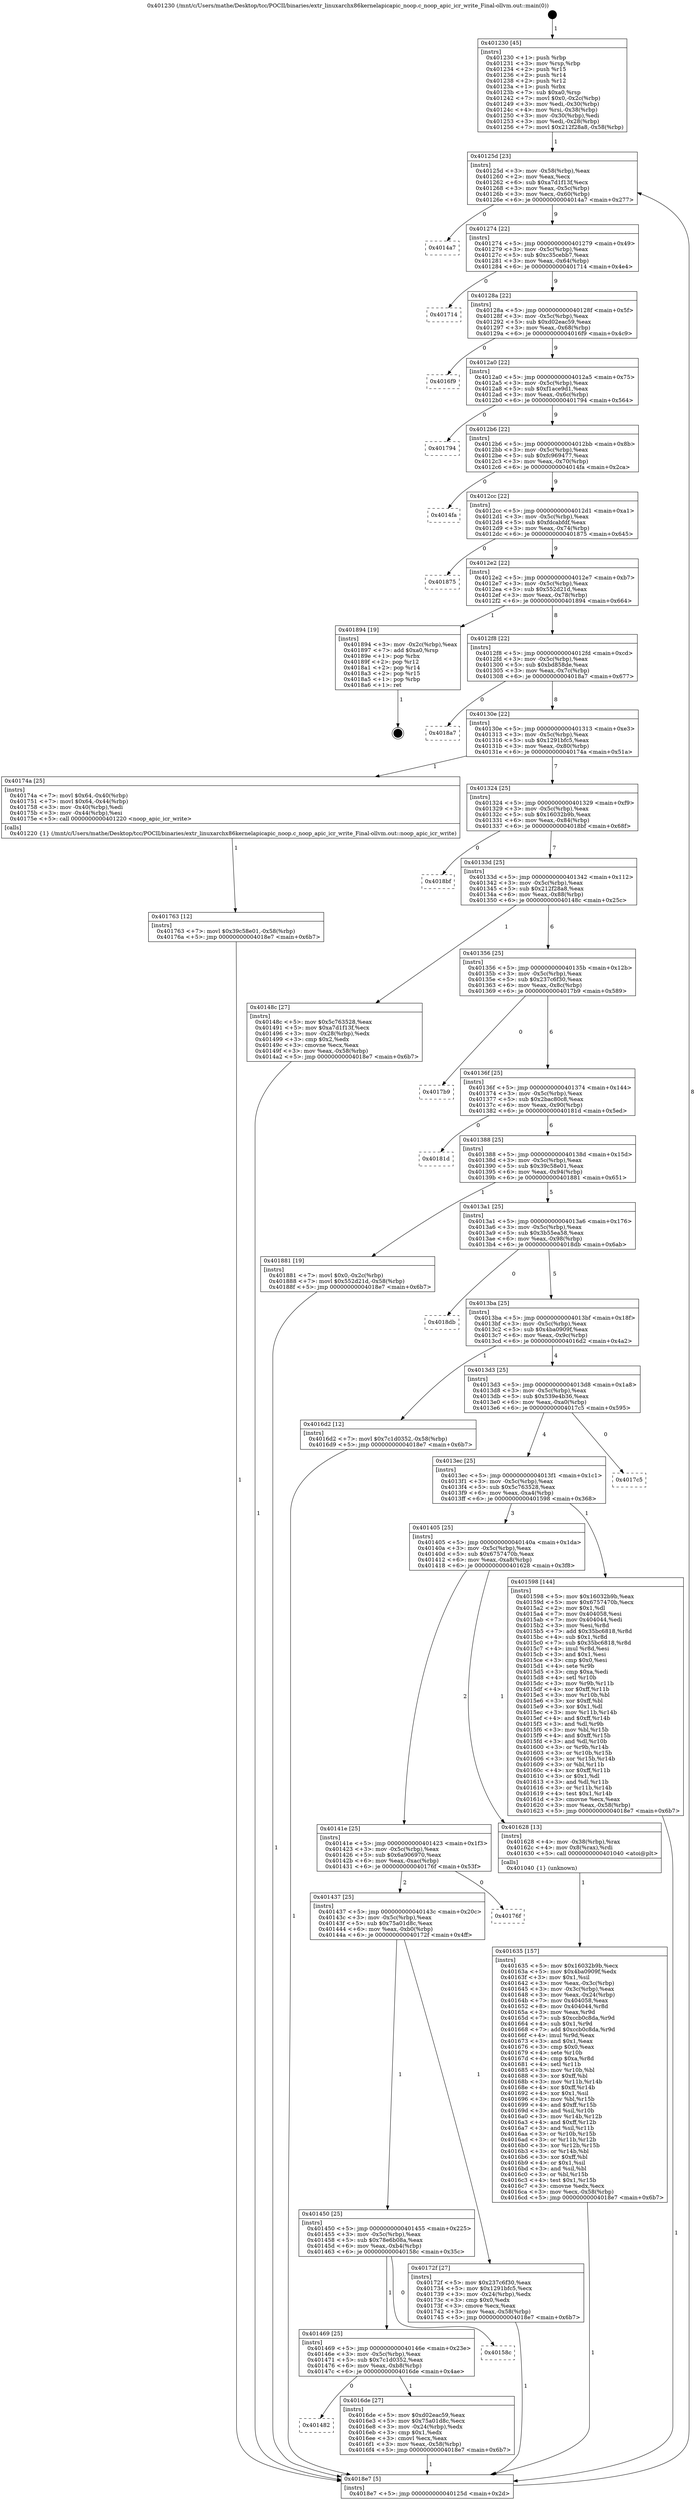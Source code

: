 digraph "0x401230" {
  label = "0x401230 (/mnt/c/Users/mathe/Desktop/tcc/POCII/binaries/extr_linuxarchx86kernelapicapic_noop.c_noop_apic_icr_write_Final-ollvm.out::main(0))"
  labelloc = "t"
  node[shape=record]

  Entry [label="",width=0.3,height=0.3,shape=circle,fillcolor=black,style=filled]
  "0x40125d" [label="{
     0x40125d [23]\l
     | [instrs]\l
     &nbsp;&nbsp;0x40125d \<+3\>: mov -0x58(%rbp),%eax\l
     &nbsp;&nbsp;0x401260 \<+2\>: mov %eax,%ecx\l
     &nbsp;&nbsp;0x401262 \<+6\>: sub $0xa7d1f13f,%ecx\l
     &nbsp;&nbsp;0x401268 \<+3\>: mov %eax,-0x5c(%rbp)\l
     &nbsp;&nbsp;0x40126b \<+3\>: mov %ecx,-0x60(%rbp)\l
     &nbsp;&nbsp;0x40126e \<+6\>: je 00000000004014a7 \<main+0x277\>\l
  }"]
  "0x4014a7" [label="{
     0x4014a7\l
  }", style=dashed]
  "0x401274" [label="{
     0x401274 [22]\l
     | [instrs]\l
     &nbsp;&nbsp;0x401274 \<+5\>: jmp 0000000000401279 \<main+0x49\>\l
     &nbsp;&nbsp;0x401279 \<+3\>: mov -0x5c(%rbp),%eax\l
     &nbsp;&nbsp;0x40127c \<+5\>: sub $0xc35cebb7,%eax\l
     &nbsp;&nbsp;0x401281 \<+3\>: mov %eax,-0x64(%rbp)\l
     &nbsp;&nbsp;0x401284 \<+6\>: je 0000000000401714 \<main+0x4e4\>\l
  }"]
  Exit [label="",width=0.3,height=0.3,shape=circle,fillcolor=black,style=filled,peripheries=2]
  "0x401714" [label="{
     0x401714\l
  }", style=dashed]
  "0x40128a" [label="{
     0x40128a [22]\l
     | [instrs]\l
     &nbsp;&nbsp;0x40128a \<+5\>: jmp 000000000040128f \<main+0x5f\>\l
     &nbsp;&nbsp;0x40128f \<+3\>: mov -0x5c(%rbp),%eax\l
     &nbsp;&nbsp;0x401292 \<+5\>: sub $0xd02eac59,%eax\l
     &nbsp;&nbsp;0x401297 \<+3\>: mov %eax,-0x68(%rbp)\l
     &nbsp;&nbsp;0x40129a \<+6\>: je 00000000004016f9 \<main+0x4c9\>\l
  }"]
  "0x401763" [label="{
     0x401763 [12]\l
     | [instrs]\l
     &nbsp;&nbsp;0x401763 \<+7\>: movl $0x39c58e01,-0x58(%rbp)\l
     &nbsp;&nbsp;0x40176a \<+5\>: jmp 00000000004018e7 \<main+0x6b7\>\l
  }"]
  "0x4016f9" [label="{
     0x4016f9\l
  }", style=dashed]
  "0x4012a0" [label="{
     0x4012a0 [22]\l
     | [instrs]\l
     &nbsp;&nbsp;0x4012a0 \<+5\>: jmp 00000000004012a5 \<main+0x75\>\l
     &nbsp;&nbsp;0x4012a5 \<+3\>: mov -0x5c(%rbp),%eax\l
     &nbsp;&nbsp;0x4012a8 \<+5\>: sub $0xf1ace9d1,%eax\l
     &nbsp;&nbsp;0x4012ad \<+3\>: mov %eax,-0x6c(%rbp)\l
     &nbsp;&nbsp;0x4012b0 \<+6\>: je 0000000000401794 \<main+0x564\>\l
  }"]
  "0x401482" [label="{
     0x401482\l
  }", style=dashed]
  "0x401794" [label="{
     0x401794\l
  }", style=dashed]
  "0x4012b6" [label="{
     0x4012b6 [22]\l
     | [instrs]\l
     &nbsp;&nbsp;0x4012b6 \<+5\>: jmp 00000000004012bb \<main+0x8b\>\l
     &nbsp;&nbsp;0x4012bb \<+3\>: mov -0x5c(%rbp),%eax\l
     &nbsp;&nbsp;0x4012be \<+5\>: sub $0xfc969477,%eax\l
     &nbsp;&nbsp;0x4012c3 \<+3\>: mov %eax,-0x70(%rbp)\l
     &nbsp;&nbsp;0x4012c6 \<+6\>: je 00000000004014fa \<main+0x2ca\>\l
  }"]
  "0x4016de" [label="{
     0x4016de [27]\l
     | [instrs]\l
     &nbsp;&nbsp;0x4016de \<+5\>: mov $0xd02eac59,%eax\l
     &nbsp;&nbsp;0x4016e3 \<+5\>: mov $0x75a01d8c,%ecx\l
     &nbsp;&nbsp;0x4016e8 \<+3\>: mov -0x24(%rbp),%edx\l
     &nbsp;&nbsp;0x4016eb \<+3\>: cmp $0x1,%edx\l
     &nbsp;&nbsp;0x4016ee \<+3\>: cmovl %ecx,%eax\l
     &nbsp;&nbsp;0x4016f1 \<+3\>: mov %eax,-0x58(%rbp)\l
     &nbsp;&nbsp;0x4016f4 \<+5\>: jmp 00000000004018e7 \<main+0x6b7\>\l
  }"]
  "0x4014fa" [label="{
     0x4014fa\l
  }", style=dashed]
  "0x4012cc" [label="{
     0x4012cc [22]\l
     | [instrs]\l
     &nbsp;&nbsp;0x4012cc \<+5\>: jmp 00000000004012d1 \<main+0xa1\>\l
     &nbsp;&nbsp;0x4012d1 \<+3\>: mov -0x5c(%rbp),%eax\l
     &nbsp;&nbsp;0x4012d4 \<+5\>: sub $0xfdcabfdf,%eax\l
     &nbsp;&nbsp;0x4012d9 \<+3\>: mov %eax,-0x74(%rbp)\l
     &nbsp;&nbsp;0x4012dc \<+6\>: je 0000000000401875 \<main+0x645\>\l
  }"]
  "0x401469" [label="{
     0x401469 [25]\l
     | [instrs]\l
     &nbsp;&nbsp;0x401469 \<+5\>: jmp 000000000040146e \<main+0x23e\>\l
     &nbsp;&nbsp;0x40146e \<+3\>: mov -0x5c(%rbp),%eax\l
     &nbsp;&nbsp;0x401471 \<+5\>: sub $0x7c1d0352,%eax\l
     &nbsp;&nbsp;0x401476 \<+6\>: mov %eax,-0xb8(%rbp)\l
     &nbsp;&nbsp;0x40147c \<+6\>: je 00000000004016de \<main+0x4ae\>\l
  }"]
  "0x401875" [label="{
     0x401875\l
  }", style=dashed]
  "0x4012e2" [label="{
     0x4012e2 [22]\l
     | [instrs]\l
     &nbsp;&nbsp;0x4012e2 \<+5\>: jmp 00000000004012e7 \<main+0xb7\>\l
     &nbsp;&nbsp;0x4012e7 \<+3\>: mov -0x5c(%rbp),%eax\l
     &nbsp;&nbsp;0x4012ea \<+5\>: sub $0x552d21d,%eax\l
     &nbsp;&nbsp;0x4012ef \<+3\>: mov %eax,-0x78(%rbp)\l
     &nbsp;&nbsp;0x4012f2 \<+6\>: je 0000000000401894 \<main+0x664\>\l
  }"]
  "0x40158c" [label="{
     0x40158c\l
  }", style=dashed]
  "0x401894" [label="{
     0x401894 [19]\l
     | [instrs]\l
     &nbsp;&nbsp;0x401894 \<+3\>: mov -0x2c(%rbp),%eax\l
     &nbsp;&nbsp;0x401897 \<+7\>: add $0xa0,%rsp\l
     &nbsp;&nbsp;0x40189e \<+1\>: pop %rbx\l
     &nbsp;&nbsp;0x40189f \<+2\>: pop %r12\l
     &nbsp;&nbsp;0x4018a1 \<+2\>: pop %r14\l
     &nbsp;&nbsp;0x4018a3 \<+2\>: pop %r15\l
     &nbsp;&nbsp;0x4018a5 \<+1\>: pop %rbp\l
     &nbsp;&nbsp;0x4018a6 \<+1\>: ret\l
  }"]
  "0x4012f8" [label="{
     0x4012f8 [22]\l
     | [instrs]\l
     &nbsp;&nbsp;0x4012f8 \<+5\>: jmp 00000000004012fd \<main+0xcd\>\l
     &nbsp;&nbsp;0x4012fd \<+3\>: mov -0x5c(%rbp),%eax\l
     &nbsp;&nbsp;0x401300 \<+5\>: sub $0xbd858de,%eax\l
     &nbsp;&nbsp;0x401305 \<+3\>: mov %eax,-0x7c(%rbp)\l
     &nbsp;&nbsp;0x401308 \<+6\>: je 00000000004018a7 \<main+0x677\>\l
  }"]
  "0x401450" [label="{
     0x401450 [25]\l
     | [instrs]\l
     &nbsp;&nbsp;0x401450 \<+5\>: jmp 0000000000401455 \<main+0x225\>\l
     &nbsp;&nbsp;0x401455 \<+3\>: mov -0x5c(%rbp),%eax\l
     &nbsp;&nbsp;0x401458 \<+5\>: sub $0x78e6b08a,%eax\l
     &nbsp;&nbsp;0x40145d \<+6\>: mov %eax,-0xb4(%rbp)\l
     &nbsp;&nbsp;0x401463 \<+6\>: je 000000000040158c \<main+0x35c\>\l
  }"]
  "0x4018a7" [label="{
     0x4018a7\l
  }", style=dashed]
  "0x40130e" [label="{
     0x40130e [22]\l
     | [instrs]\l
     &nbsp;&nbsp;0x40130e \<+5\>: jmp 0000000000401313 \<main+0xe3\>\l
     &nbsp;&nbsp;0x401313 \<+3\>: mov -0x5c(%rbp),%eax\l
     &nbsp;&nbsp;0x401316 \<+5\>: sub $0x1291bfc5,%eax\l
     &nbsp;&nbsp;0x40131b \<+3\>: mov %eax,-0x80(%rbp)\l
     &nbsp;&nbsp;0x40131e \<+6\>: je 000000000040174a \<main+0x51a\>\l
  }"]
  "0x40172f" [label="{
     0x40172f [27]\l
     | [instrs]\l
     &nbsp;&nbsp;0x40172f \<+5\>: mov $0x237c6f30,%eax\l
     &nbsp;&nbsp;0x401734 \<+5\>: mov $0x1291bfc5,%ecx\l
     &nbsp;&nbsp;0x401739 \<+3\>: mov -0x24(%rbp),%edx\l
     &nbsp;&nbsp;0x40173c \<+3\>: cmp $0x0,%edx\l
     &nbsp;&nbsp;0x40173f \<+3\>: cmove %ecx,%eax\l
     &nbsp;&nbsp;0x401742 \<+3\>: mov %eax,-0x58(%rbp)\l
     &nbsp;&nbsp;0x401745 \<+5\>: jmp 00000000004018e7 \<main+0x6b7\>\l
  }"]
  "0x40174a" [label="{
     0x40174a [25]\l
     | [instrs]\l
     &nbsp;&nbsp;0x40174a \<+7\>: movl $0x64,-0x40(%rbp)\l
     &nbsp;&nbsp;0x401751 \<+7\>: movl $0x64,-0x44(%rbp)\l
     &nbsp;&nbsp;0x401758 \<+3\>: mov -0x40(%rbp),%edi\l
     &nbsp;&nbsp;0x40175b \<+3\>: mov -0x44(%rbp),%esi\l
     &nbsp;&nbsp;0x40175e \<+5\>: call 0000000000401220 \<noop_apic_icr_write\>\l
     | [calls]\l
     &nbsp;&nbsp;0x401220 \{1\} (/mnt/c/Users/mathe/Desktop/tcc/POCII/binaries/extr_linuxarchx86kernelapicapic_noop.c_noop_apic_icr_write_Final-ollvm.out::noop_apic_icr_write)\l
  }"]
  "0x401324" [label="{
     0x401324 [25]\l
     | [instrs]\l
     &nbsp;&nbsp;0x401324 \<+5\>: jmp 0000000000401329 \<main+0xf9\>\l
     &nbsp;&nbsp;0x401329 \<+3\>: mov -0x5c(%rbp),%eax\l
     &nbsp;&nbsp;0x40132c \<+5\>: sub $0x16032b9b,%eax\l
     &nbsp;&nbsp;0x401331 \<+6\>: mov %eax,-0x84(%rbp)\l
     &nbsp;&nbsp;0x401337 \<+6\>: je 00000000004018bf \<main+0x68f\>\l
  }"]
  "0x401437" [label="{
     0x401437 [25]\l
     | [instrs]\l
     &nbsp;&nbsp;0x401437 \<+5\>: jmp 000000000040143c \<main+0x20c\>\l
     &nbsp;&nbsp;0x40143c \<+3\>: mov -0x5c(%rbp),%eax\l
     &nbsp;&nbsp;0x40143f \<+5\>: sub $0x75a01d8c,%eax\l
     &nbsp;&nbsp;0x401444 \<+6\>: mov %eax,-0xb0(%rbp)\l
     &nbsp;&nbsp;0x40144a \<+6\>: je 000000000040172f \<main+0x4ff\>\l
  }"]
  "0x4018bf" [label="{
     0x4018bf\l
  }", style=dashed]
  "0x40133d" [label="{
     0x40133d [25]\l
     | [instrs]\l
     &nbsp;&nbsp;0x40133d \<+5\>: jmp 0000000000401342 \<main+0x112\>\l
     &nbsp;&nbsp;0x401342 \<+3\>: mov -0x5c(%rbp),%eax\l
     &nbsp;&nbsp;0x401345 \<+5\>: sub $0x212f28a8,%eax\l
     &nbsp;&nbsp;0x40134a \<+6\>: mov %eax,-0x88(%rbp)\l
     &nbsp;&nbsp;0x401350 \<+6\>: je 000000000040148c \<main+0x25c\>\l
  }"]
  "0x40176f" [label="{
     0x40176f\l
  }", style=dashed]
  "0x40148c" [label="{
     0x40148c [27]\l
     | [instrs]\l
     &nbsp;&nbsp;0x40148c \<+5\>: mov $0x5c763528,%eax\l
     &nbsp;&nbsp;0x401491 \<+5\>: mov $0xa7d1f13f,%ecx\l
     &nbsp;&nbsp;0x401496 \<+3\>: mov -0x28(%rbp),%edx\l
     &nbsp;&nbsp;0x401499 \<+3\>: cmp $0x2,%edx\l
     &nbsp;&nbsp;0x40149c \<+3\>: cmovne %ecx,%eax\l
     &nbsp;&nbsp;0x40149f \<+3\>: mov %eax,-0x58(%rbp)\l
     &nbsp;&nbsp;0x4014a2 \<+5\>: jmp 00000000004018e7 \<main+0x6b7\>\l
  }"]
  "0x401356" [label="{
     0x401356 [25]\l
     | [instrs]\l
     &nbsp;&nbsp;0x401356 \<+5\>: jmp 000000000040135b \<main+0x12b\>\l
     &nbsp;&nbsp;0x40135b \<+3\>: mov -0x5c(%rbp),%eax\l
     &nbsp;&nbsp;0x40135e \<+5\>: sub $0x237c6f30,%eax\l
     &nbsp;&nbsp;0x401363 \<+6\>: mov %eax,-0x8c(%rbp)\l
     &nbsp;&nbsp;0x401369 \<+6\>: je 00000000004017b9 \<main+0x589\>\l
  }"]
  "0x4018e7" [label="{
     0x4018e7 [5]\l
     | [instrs]\l
     &nbsp;&nbsp;0x4018e7 \<+5\>: jmp 000000000040125d \<main+0x2d\>\l
  }"]
  "0x401230" [label="{
     0x401230 [45]\l
     | [instrs]\l
     &nbsp;&nbsp;0x401230 \<+1\>: push %rbp\l
     &nbsp;&nbsp;0x401231 \<+3\>: mov %rsp,%rbp\l
     &nbsp;&nbsp;0x401234 \<+2\>: push %r15\l
     &nbsp;&nbsp;0x401236 \<+2\>: push %r14\l
     &nbsp;&nbsp;0x401238 \<+2\>: push %r12\l
     &nbsp;&nbsp;0x40123a \<+1\>: push %rbx\l
     &nbsp;&nbsp;0x40123b \<+7\>: sub $0xa0,%rsp\l
     &nbsp;&nbsp;0x401242 \<+7\>: movl $0x0,-0x2c(%rbp)\l
     &nbsp;&nbsp;0x401249 \<+3\>: mov %edi,-0x30(%rbp)\l
     &nbsp;&nbsp;0x40124c \<+4\>: mov %rsi,-0x38(%rbp)\l
     &nbsp;&nbsp;0x401250 \<+3\>: mov -0x30(%rbp),%edi\l
     &nbsp;&nbsp;0x401253 \<+3\>: mov %edi,-0x28(%rbp)\l
     &nbsp;&nbsp;0x401256 \<+7\>: movl $0x212f28a8,-0x58(%rbp)\l
  }"]
  "0x401635" [label="{
     0x401635 [157]\l
     | [instrs]\l
     &nbsp;&nbsp;0x401635 \<+5\>: mov $0x16032b9b,%ecx\l
     &nbsp;&nbsp;0x40163a \<+5\>: mov $0x4ba0909f,%edx\l
     &nbsp;&nbsp;0x40163f \<+3\>: mov $0x1,%sil\l
     &nbsp;&nbsp;0x401642 \<+3\>: mov %eax,-0x3c(%rbp)\l
     &nbsp;&nbsp;0x401645 \<+3\>: mov -0x3c(%rbp),%eax\l
     &nbsp;&nbsp;0x401648 \<+3\>: mov %eax,-0x24(%rbp)\l
     &nbsp;&nbsp;0x40164b \<+7\>: mov 0x404058,%eax\l
     &nbsp;&nbsp;0x401652 \<+8\>: mov 0x404044,%r8d\l
     &nbsp;&nbsp;0x40165a \<+3\>: mov %eax,%r9d\l
     &nbsp;&nbsp;0x40165d \<+7\>: sub $0xccb0c8da,%r9d\l
     &nbsp;&nbsp;0x401664 \<+4\>: sub $0x1,%r9d\l
     &nbsp;&nbsp;0x401668 \<+7\>: add $0xccb0c8da,%r9d\l
     &nbsp;&nbsp;0x40166f \<+4\>: imul %r9d,%eax\l
     &nbsp;&nbsp;0x401673 \<+3\>: and $0x1,%eax\l
     &nbsp;&nbsp;0x401676 \<+3\>: cmp $0x0,%eax\l
     &nbsp;&nbsp;0x401679 \<+4\>: sete %r10b\l
     &nbsp;&nbsp;0x40167d \<+4\>: cmp $0xa,%r8d\l
     &nbsp;&nbsp;0x401681 \<+4\>: setl %r11b\l
     &nbsp;&nbsp;0x401685 \<+3\>: mov %r10b,%bl\l
     &nbsp;&nbsp;0x401688 \<+3\>: xor $0xff,%bl\l
     &nbsp;&nbsp;0x40168b \<+3\>: mov %r11b,%r14b\l
     &nbsp;&nbsp;0x40168e \<+4\>: xor $0xff,%r14b\l
     &nbsp;&nbsp;0x401692 \<+4\>: xor $0x1,%sil\l
     &nbsp;&nbsp;0x401696 \<+3\>: mov %bl,%r15b\l
     &nbsp;&nbsp;0x401699 \<+4\>: and $0xff,%r15b\l
     &nbsp;&nbsp;0x40169d \<+3\>: and %sil,%r10b\l
     &nbsp;&nbsp;0x4016a0 \<+3\>: mov %r14b,%r12b\l
     &nbsp;&nbsp;0x4016a3 \<+4\>: and $0xff,%r12b\l
     &nbsp;&nbsp;0x4016a7 \<+3\>: and %sil,%r11b\l
     &nbsp;&nbsp;0x4016aa \<+3\>: or %r10b,%r15b\l
     &nbsp;&nbsp;0x4016ad \<+3\>: or %r11b,%r12b\l
     &nbsp;&nbsp;0x4016b0 \<+3\>: xor %r12b,%r15b\l
     &nbsp;&nbsp;0x4016b3 \<+3\>: or %r14b,%bl\l
     &nbsp;&nbsp;0x4016b6 \<+3\>: xor $0xff,%bl\l
     &nbsp;&nbsp;0x4016b9 \<+4\>: or $0x1,%sil\l
     &nbsp;&nbsp;0x4016bd \<+3\>: and %sil,%bl\l
     &nbsp;&nbsp;0x4016c0 \<+3\>: or %bl,%r15b\l
     &nbsp;&nbsp;0x4016c3 \<+4\>: test $0x1,%r15b\l
     &nbsp;&nbsp;0x4016c7 \<+3\>: cmovne %edx,%ecx\l
     &nbsp;&nbsp;0x4016ca \<+3\>: mov %ecx,-0x58(%rbp)\l
     &nbsp;&nbsp;0x4016cd \<+5\>: jmp 00000000004018e7 \<main+0x6b7\>\l
  }"]
  "0x4017b9" [label="{
     0x4017b9\l
  }", style=dashed]
  "0x40136f" [label="{
     0x40136f [25]\l
     | [instrs]\l
     &nbsp;&nbsp;0x40136f \<+5\>: jmp 0000000000401374 \<main+0x144\>\l
     &nbsp;&nbsp;0x401374 \<+3\>: mov -0x5c(%rbp),%eax\l
     &nbsp;&nbsp;0x401377 \<+5\>: sub $0x2bac80c8,%eax\l
     &nbsp;&nbsp;0x40137c \<+6\>: mov %eax,-0x90(%rbp)\l
     &nbsp;&nbsp;0x401382 \<+6\>: je 000000000040181d \<main+0x5ed\>\l
  }"]
  "0x40141e" [label="{
     0x40141e [25]\l
     | [instrs]\l
     &nbsp;&nbsp;0x40141e \<+5\>: jmp 0000000000401423 \<main+0x1f3\>\l
     &nbsp;&nbsp;0x401423 \<+3\>: mov -0x5c(%rbp),%eax\l
     &nbsp;&nbsp;0x401426 \<+5\>: sub $0x6a906970,%eax\l
     &nbsp;&nbsp;0x40142b \<+6\>: mov %eax,-0xac(%rbp)\l
     &nbsp;&nbsp;0x401431 \<+6\>: je 000000000040176f \<main+0x53f\>\l
  }"]
  "0x40181d" [label="{
     0x40181d\l
  }", style=dashed]
  "0x401388" [label="{
     0x401388 [25]\l
     | [instrs]\l
     &nbsp;&nbsp;0x401388 \<+5\>: jmp 000000000040138d \<main+0x15d\>\l
     &nbsp;&nbsp;0x40138d \<+3\>: mov -0x5c(%rbp),%eax\l
     &nbsp;&nbsp;0x401390 \<+5\>: sub $0x39c58e01,%eax\l
     &nbsp;&nbsp;0x401395 \<+6\>: mov %eax,-0x94(%rbp)\l
     &nbsp;&nbsp;0x40139b \<+6\>: je 0000000000401881 \<main+0x651\>\l
  }"]
  "0x401628" [label="{
     0x401628 [13]\l
     | [instrs]\l
     &nbsp;&nbsp;0x401628 \<+4\>: mov -0x38(%rbp),%rax\l
     &nbsp;&nbsp;0x40162c \<+4\>: mov 0x8(%rax),%rdi\l
     &nbsp;&nbsp;0x401630 \<+5\>: call 0000000000401040 \<atoi@plt\>\l
     | [calls]\l
     &nbsp;&nbsp;0x401040 \{1\} (unknown)\l
  }"]
  "0x401881" [label="{
     0x401881 [19]\l
     | [instrs]\l
     &nbsp;&nbsp;0x401881 \<+7\>: movl $0x0,-0x2c(%rbp)\l
     &nbsp;&nbsp;0x401888 \<+7\>: movl $0x552d21d,-0x58(%rbp)\l
     &nbsp;&nbsp;0x40188f \<+5\>: jmp 00000000004018e7 \<main+0x6b7\>\l
  }"]
  "0x4013a1" [label="{
     0x4013a1 [25]\l
     | [instrs]\l
     &nbsp;&nbsp;0x4013a1 \<+5\>: jmp 00000000004013a6 \<main+0x176\>\l
     &nbsp;&nbsp;0x4013a6 \<+3\>: mov -0x5c(%rbp),%eax\l
     &nbsp;&nbsp;0x4013a9 \<+5\>: sub $0x3b55ea58,%eax\l
     &nbsp;&nbsp;0x4013ae \<+6\>: mov %eax,-0x98(%rbp)\l
     &nbsp;&nbsp;0x4013b4 \<+6\>: je 00000000004018db \<main+0x6ab\>\l
  }"]
  "0x401405" [label="{
     0x401405 [25]\l
     | [instrs]\l
     &nbsp;&nbsp;0x401405 \<+5\>: jmp 000000000040140a \<main+0x1da\>\l
     &nbsp;&nbsp;0x40140a \<+3\>: mov -0x5c(%rbp),%eax\l
     &nbsp;&nbsp;0x40140d \<+5\>: sub $0x6757470b,%eax\l
     &nbsp;&nbsp;0x401412 \<+6\>: mov %eax,-0xa8(%rbp)\l
     &nbsp;&nbsp;0x401418 \<+6\>: je 0000000000401628 \<main+0x3f8\>\l
  }"]
  "0x4018db" [label="{
     0x4018db\l
  }", style=dashed]
  "0x4013ba" [label="{
     0x4013ba [25]\l
     | [instrs]\l
     &nbsp;&nbsp;0x4013ba \<+5\>: jmp 00000000004013bf \<main+0x18f\>\l
     &nbsp;&nbsp;0x4013bf \<+3\>: mov -0x5c(%rbp),%eax\l
     &nbsp;&nbsp;0x4013c2 \<+5\>: sub $0x4ba0909f,%eax\l
     &nbsp;&nbsp;0x4013c7 \<+6\>: mov %eax,-0x9c(%rbp)\l
     &nbsp;&nbsp;0x4013cd \<+6\>: je 00000000004016d2 \<main+0x4a2\>\l
  }"]
  "0x401598" [label="{
     0x401598 [144]\l
     | [instrs]\l
     &nbsp;&nbsp;0x401598 \<+5\>: mov $0x16032b9b,%eax\l
     &nbsp;&nbsp;0x40159d \<+5\>: mov $0x6757470b,%ecx\l
     &nbsp;&nbsp;0x4015a2 \<+2\>: mov $0x1,%dl\l
     &nbsp;&nbsp;0x4015a4 \<+7\>: mov 0x404058,%esi\l
     &nbsp;&nbsp;0x4015ab \<+7\>: mov 0x404044,%edi\l
     &nbsp;&nbsp;0x4015b2 \<+3\>: mov %esi,%r8d\l
     &nbsp;&nbsp;0x4015b5 \<+7\>: add $0x35bc6818,%r8d\l
     &nbsp;&nbsp;0x4015bc \<+4\>: sub $0x1,%r8d\l
     &nbsp;&nbsp;0x4015c0 \<+7\>: sub $0x35bc6818,%r8d\l
     &nbsp;&nbsp;0x4015c7 \<+4\>: imul %r8d,%esi\l
     &nbsp;&nbsp;0x4015cb \<+3\>: and $0x1,%esi\l
     &nbsp;&nbsp;0x4015ce \<+3\>: cmp $0x0,%esi\l
     &nbsp;&nbsp;0x4015d1 \<+4\>: sete %r9b\l
     &nbsp;&nbsp;0x4015d5 \<+3\>: cmp $0xa,%edi\l
     &nbsp;&nbsp;0x4015d8 \<+4\>: setl %r10b\l
     &nbsp;&nbsp;0x4015dc \<+3\>: mov %r9b,%r11b\l
     &nbsp;&nbsp;0x4015df \<+4\>: xor $0xff,%r11b\l
     &nbsp;&nbsp;0x4015e3 \<+3\>: mov %r10b,%bl\l
     &nbsp;&nbsp;0x4015e6 \<+3\>: xor $0xff,%bl\l
     &nbsp;&nbsp;0x4015e9 \<+3\>: xor $0x1,%dl\l
     &nbsp;&nbsp;0x4015ec \<+3\>: mov %r11b,%r14b\l
     &nbsp;&nbsp;0x4015ef \<+4\>: and $0xff,%r14b\l
     &nbsp;&nbsp;0x4015f3 \<+3\>: and %dl,%r9b\l
     &nbsp;&nbsp;0x4015f6 \<+3\>: mov %bl,%r15b\l
     &nbsp;&nbsp;0x4015f9 \<+4\>: and $0xff,%r15b\l
     &nbsp;&nbsp;0x4015fd \<+3\>: and %dl,%r10b\l
     &nbsp;&nbsp;0x401600 \<+3\>: or %r9b,%r14b\l
     &nbsp;&nbsp;0x401603 \<+3\>: or %r10b,%r15b\l
     &nbsp;&nbsp;0x401606 \<+3\>: xor %r15b,%r14b\l
     &nbsp;&nbsp;0x401609 \<+3\>: or %bl,%r11b\l
     &nbsp;&nbsp;0x40160c \<+4\>: xor $0xff,%r11b\l
     &nbsp;&nbsp;0x401610 \<+3\>: or $0x1,%dl\l
     &nbsp;&nbsp;0x401613 \<+3\>: and %dl,%r11b\l
     &nbsp;&nbsp;0x401616 \<+3\>: or %r11b,%r14b\l
     &nbsp;&nbsp;0x401619 \<+4\>: test $0x1,%r14b\l
     &nbsp;&nbsp;0x40161d \<+3\>: cmovne %ecx,%eax\l
     &nbsp;&nbsp;0x401620 \<+3\>: mov %eax,-0x58(%rbp)\l
     &nbsp;&nbsp;0x401623 \<+5\>: jmp 00000000004018e7 \<main+0x6b7\>\l
  }"]
  "0x4016d2" [label="{
     0x4016d2 [12]\l
     | [instrs]\l
     &nbsp;&nbsp;0x4016d2 \<+7\>: movl $0x7c1d0352,-0x58(%rbp)\l
     &nbsp;&nbsp;0x4016d9 \<+5\>: jmp 00000000004018e7 \<main+0x6b7\>\l
  }"]
  "0x4013d3" [label="{
     0x4013d3 [25]\l
     | [instrs]\l
     &nbsp;&nbsp;0x4013d3 \<+5\>: jmp 00000000004013d8 \<main+0x1a8\>\l
     &nbsp;&nbsp;0x4013d8 \<+3\>: mov -0x5c(%rbp),%eax\l
     &nbsp;&nbsp;0x4013db \<+5\>: sub $0x539e4b36,%eax\l
     &nbsp;&nbsp;0x4013e0 \<+6\>: mov %eax,-0xa0(%rbp)\l
     &nbsp;&nbsp;0x4013e6 \<+6\>: je 00000000004017c5 \<main+0x595\>\l
  }"]
  "0x4013ec" [label="{
     0x4013ec [25]\l
     | [instrs]\l
     &nbsp;&nbsp;0x4013ec \<+5\>: jmp 00000000004013f1 \<main+0x1c1\>\l
     &nbsp;&nbsp;0x4013f1 \<+3\>: mov -0x5c(%rbp),%eax\l
     &nbsp;&nbsp;0x4013f4 \<+5\>: sub $0x5c763528,%eax\l
     &nbsp;&nbsp;0x4013f9 \<+6\>: mov %eax,-0xa4(%rbp)\l
     &nbsp;&nbsp;0x4013ff \<+6\>: je 0000000000401598 \<main+0x368\>\l
  }"]
  "0x4017c5" [label="{
     0x4017c5\l
  }", style=dashed]
  Entry -> "0x401230" [label=" 1"]
  "0x40125d" -> "0x4014a7" [label=" 0"]
  "0x40125d" -> "0x401274" [label=" 9"]
  "0x401894" -> Exit [label=" 1"]
  "0x401274" -> "0x401714" [label=" 0"]
  "0x401274" -> "0x40128a" [label=" 9"]
  "0x401881" -> "0x4018e7" [label=" 1"]
  "0x40128a" -> "0x4016f9" [label=" 0"]
  "0x40128a" -> "0x4012a0" [label=" 9"]
  "0x401763" -> "0x4018e7" [label=" 1"]
  "0x4012a0" -> "0x401794" [label=" 0"]
  "0x4012a0" -> "0x4012b6" [label=" 9"]
  "0x40174a" -> "0x401763" [label=" 1"]
  "0x4012b6" -> "0x4014fa" [label=" 0"]
  "0x4012b6" -> "0x4012cc" [label=" 9"]
  "0x40172f" -> "0x4018e7" [label=" 1"]
  "0x4012cc" -> "0x401875" [label=" 0"]
  "0x4012cc" -> "0x4012e2" [label=" 9"]
  "0x401469" -> "0x401482" [label=" 0"]
  "0x4012e2" -> "0x401894" [label=" 1"]
  "0x4012e2" -> "0x4012f8" [label=" 8"]
  "0x401469" -> "0x4016de" [label=" 1"]
  "0x4012f8" -> "0x4018a7" [label=" 0"]
  "0x4012f8" -> "0x40130e" [label=" 8"]
  "0x401450" -> "0x401469" [label=" 1"]
  "0x40130e" -> "0x40174a" [label=" 1"]
  "0x40130e" -> "0x401324" [label=" 7"]
  "0x401450" -> "0x40158c" [label=" 0"]
  "0x401324" -> "0x4018bf" [label=" 0"]
  "0x401324" -> "0x40133d" [label=" 7"]
  "0x401437" -> "0x401450" [label=" 1"]
  "0x40133d" -> "0x40148c" [label=" 1"]
  "0x40133d" -> "0x401356" [label=" 6"]
  "0x40148c" -> "0x4018e7" [label=" 1"]
  "0x401230" -> "0x40125d" [label=" 1"]
  "0x4018e7" -> "0x40125d" [label=" 8"]
  "0x401437" -> "0x40172f" [label=" 1"]
  "0x401356" -> "0x4017b9" [label=" 0"]
  "0x401356" -> "0x40136f" [label=" 6"]
  "0x40141e" -> "0x401437" [label=" 2"]
  "0x40136f" -> "0x40181d" [label=" 0"]
  "0x40136f" -> "0x401388" [label=" 6"]
  "0x40141e" -> "0x40176f" [label=" 0"]
  "0x401388" -> "0x401881" [label=" 1"]
  "0x401388" -> "0x4013a1" [label=" 5"]
  "0x4016de" -> "0x4018e7" [label=" 1"]
  "0x4013a1" -> "0x4018db" [label=" 0"]
  "0x4013a1" -> "0x4013ba" [label=" 5"]
  "0x401635" -> "0x4018e7" [label=" 1"]
  "0x4013ba" -> "0x4016d2" [label=" 1"]
  "0x4013ba" -> "0x4013d3" [label=" 4"]
  "0x401628" -> "0x401635" [label=" 1"]
  "0x4013d3" -> "0x4017c5" [label=" 0"]
  "0x4013d3" -> "0x4013ec" [label=" 4"]
  "0x401405" -> "0x40141e" [label=" 2"]
  "0x4013ec" -> "0x401598" [label=" 1"]
  "0x4013ec" -> "0x401405" [label=" 3"]
  "0x401598" -> "0x4018e7" [label=" 1"]
  "0x4016d2" -> "0x4018e7" [label=" 1"]
  "0x401405" -> "0x401628" [label=" 1"]
}
